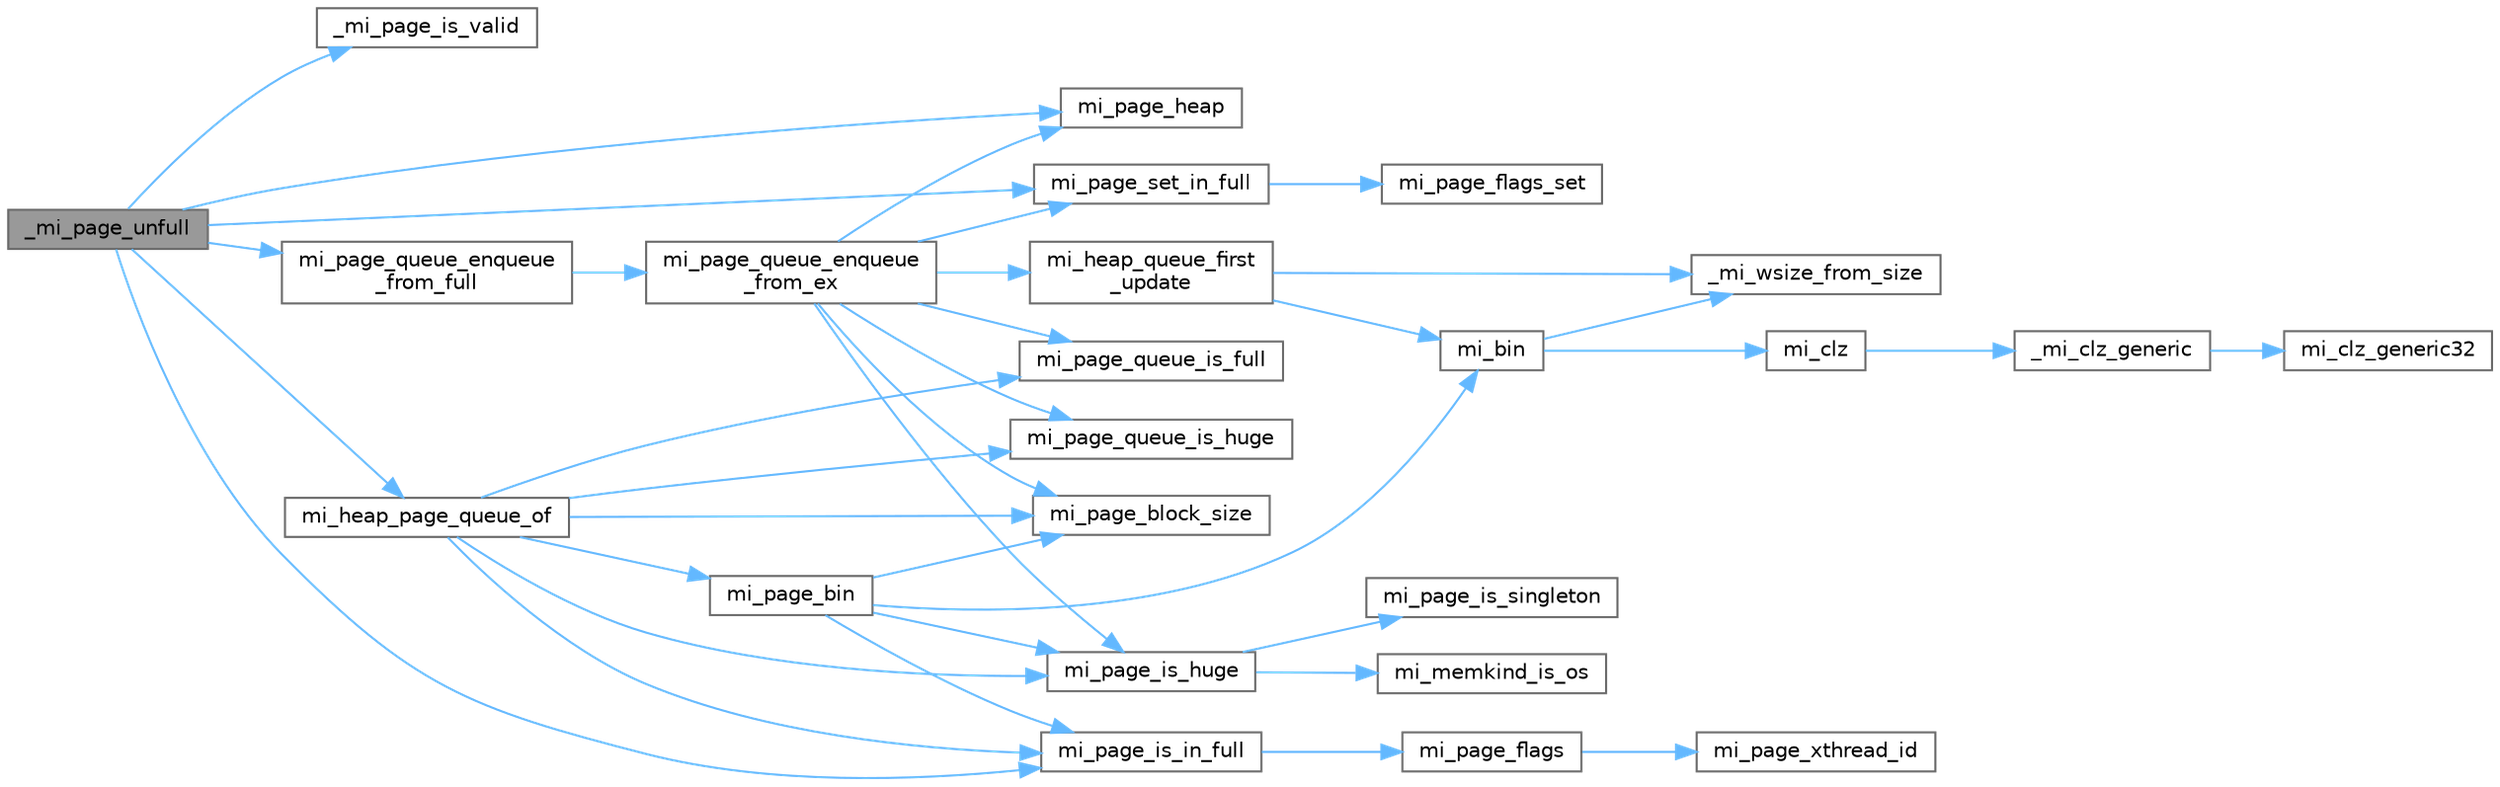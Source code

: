 digraph "_mi_page_unfull"
{
 // LATEX_PDF_SIZE
  bgcolor="transparent";
  edge [fontname=Helvetica,fontsize=10,labelfontname=Helvetica,labelfontsize=10];
  node [fontname=Helvetica,fontsize=10,shape=box,height=0.2,width=0.4];
  rankdir="LR";
  Node1 [id="Node000001",label="_mi_page_unfull",height=0.2,width=0.4,color="gray40", fillcolor="grey60", style="filled", fontcolor="black",tooltip=" "];
  Node1 -> Node2 [id="edge36_Node000001_Node000002",color="steelblue1",style="solid",tooltip=" "];
  Node2 [id="Node000002",label="_mi_page_is_valid",height=0.2,width=0.4,color="grey40", fillcolor="white", style="filled",URL="$_e_a_s_t_l_2packages_2mimalloc_2include_2mimalloc_2internal_8h.html#af1d572618734511626662f9f7befb8e9",tooltip=" "];
  Node1 -> Node3 [id="edge37_Node000001_Node000003",color="steelblue1",style="solid",tooltip=" "];
  Node3 [id="Node000003",label="mi_heap_page_queue_of",height=0.2,width=0.4,color="grey40", fillcolor="white", style="filled",URL="$page-queue_8c.html#aa50524f852ac833fcf366b583c9ebfaa",tooltip=" "];
  Node3 -> Node4 [id="edge38_Node000003_Node000004",color="steelblue1",style="solid",tooltip=" "];
  Node4 [id="Node000004",label="mi_page_bin",height=0.2,width=0.4,color="grey40", fillcolor="white", style="filled",URL="$page-queue_8c.html#a9ffcf338faf74ed684dc0859345b4d6e",tooltip=" "];
  Node4 -> Node5 [id="edge39_Node000004_Node000005",color="steelblue1",style="solid",tooltip=" "];
  Node5 [id="Node000005",label="mi_bin",height=0.2,width=0.4,color="grey40", fillcolor="white", style="filled",URL="$page-queue_8c.html#accb1e44eb166c3b6fa8f5567d0acf085",tooltip=" "];
  Node5 -> Node6 [id="edge40_Node000005_Node000006",color="steelblue1",style="solid",tooltip=" "];
  Node6 [id="Node000006",label="_mi_wsize_from_size",height=0.2,width=0.4,color="grey40", fillcolor="white", style="filled",URL="$_e_a_s_t_l_2packages_2mimalloc_2include_2mimalloc_2internal_8h.html#a7d12fa8e45201ef1ba892c927d3b8ad1",tooltip=" "];
  Node5 -> Node7 [id="edge41_Node000005_Node000007",color="steelblue1",style="solid",tooltip=" "];
  Node7 [id="Node000007",label="mi_clz",height=0.2,width=0.4,color="grey40", fillcolor="white", style="filled",URL="$bits_8h.html#af432eec4ac40df0b60ba04ea09a103fb",tooltip=" "];
  Node7 -> Node8 [id="edge42_Node000007_Node000008",color="steelblue1",style="solid",tooltip=" "];
  Node8 [id="Node000008",label="_mi_clz_generic",height=0.2,width=0.4,color="grey40", fillcolor="white", style="filled",URL="$libc_8c.html#a1bc7ba0ba86e936bbfd596d1285cf9e0",tooltip=" "];
  Node8 -> Node9 [id="edge43_Node000008_Node000009",color="steelblue1",style="solid",tooltip=" "];
  Node9 [id="Node000009",label="mi_clz_generic32",height=0.2,width=0.4,color="grey40", fillcolor="white", style="filled",URL="$libc_8c.html#aa16c4ab1fbf97c298ce47bb145cd42e9",tooltip=" "];
  Node4 -> Node10 [id="edge44_Node000004_Node000010",color="steelblue1",style="solid",tooltip=" "];
  Node10 [id="Node000010",label="mi_page_block_size",height=0.2,width=0.4,color="grey40", fillcolor="white", style="filled",URL="$_e_a_s_t_l_2packages_2mimalloc_2include_2mimalloc_2internal_8h.html#a6134893990c1f09da2b40092ceecc780",tooltip=" "];
  Node4 -> Node11 [id="edge45_Node000004_Node000011",color="steelblue1",style="solid",tooltip=" "];
  Node11 [id="Node000011",label="mi_page_is_huge",height=0.2,width=0.4,color="grey40", fillcolor="white", style="filled",URL="$_e_a_s_t_l_2packages_2mimalloc_2include_2mimalloc_2internal_8h.html#aebe1b18846bd3fc16de5b52cd2250bec",tooltip=" "];
  Node11 -> Node12 [id="edge46_Node000011_Node000012",color="steelblue1",style="solid",tooltip=" "];
  Node12 [id="Node000012",label="mi_memkind_is_os",height=0.2,width=0.4,color="grey40", fillcolor="white", style="filled",URL="$types_8h.html#a7b53315c793e6a0934fb369cfb0dc388",tooltip=" "];
  Node11 -> Node13 [id="edge47_Node000011_Node000013",color="steelblue1",style="solid",tooltip=" "];
  Node13 [id="Node000013",label="mi_page_is_singleton",height=0.2,width=0.4,color="grey40", fillcolor="white", style="filled",URL="$_e_a_s_t_l_2packages_2mimalloc_2include_2mimalloc_2internal_8h.html#a1b94ed5207a90334cdecba2006d91038",tooltip=" "];
  Node4 -> Node14 [id="edge48_Node000004_Node000014",color="steelblue1",style="solid",tooltip=" "];
  Node14 [id="Node000014",label="mi_page_is_in_full",height=0.2,width=0.4,color="grey40", fillcolor="white", style="filled",URL="$_e_a_s_t_l_2packages_2mimalloc_2include_2mimalloc_2internal_8h.html#a250f4d0710309fb1cff782cd06644842",tooltip=" "];
  Node14 -> Node15 [id="edge49_Node000014_Node000015",color="steelblue1",style="solid",tooltip=" "];
  Node15 [id="Node000015",label="mi_page_flags",height=0.2,width=0.4,color="grey40", fillcolor="white", style="filled",URL="$_e_a_s_t_l_2packages_2mimalloc_2include_2mimalloc_2internal_8h.html#a3d26e50ecf7ae2045d2a6dc69c3c30c8",tooltip=" "];
  Node15 -> Node16 [id="edge50_Node000015_Node000016",color="steelblue1",style="solid",tooltip=" "];
  Node16 [id="Node000016",label="mi_page_xthread_id",height=0.2,width=0.4,color="grey40", fillcolor="white", style="filled",URL="$_e_a_s_t_l_2packages_2mimalloc_2include_2mimalloc_2internal_8h.html#af15a53be4fb9aa00af3c25632b1b1dac",tooltip=" "];
  Node3 -> Node10 [id="edge51_Node000003_Node000010",color="steelblue1",style="solid",tooltip=" "];
  Node3 -> Node11 [id="edge52_Node000003_Node000011",color="steelblue1",style="solid",tooltip=" "];
  Node3 -> Node14 [id="edge53_Node000003_Node000014",color="steelblue1",style="solid",tooltip=" "];
  Node3 -> Node17 [id="edge54_Node000003_Node000017",color="steelblue1",style="solid",tooltip=" "];
  Node17 [id="Node000017",label="mi_page_queue_is_full",height=0.2,width=0.4,color="grey40", fillcolor="white", style="filled",URL="$page-queue_8c.html#a3529cdf6a99d843e38810b5d241982ba",tooltip=" "];
  Node3 -> Node18 [id="edge55_Node000003_Node000018",color="steelblue1",style="solid",tooltip=" "];
  Node18 [id="Node000018",label="mi_page_queue_is_huge",height=0.2,width=0.4,color="grey40", fillcolor="white", style="filled",URL="$page-queue_8c.html#a06408445b78873dce28c5c6e29be9153",tooltip=" "];
  Node1 -> Node19 [id="edge56_Node000001_Node000019",color="steelblue1",style="solid",tooltip=" "];
  Node19 [id="Node000019",label="mi_page_heap",height=0.2,width=0.4,color="grey40", fillcolor="white", style="filled",URL="$_e_a_s_t_l_2packages_2mimalloc_2include_2mimalloc_2internal_8h.html#a35ba87308ac94f73791017e50d3ab4c7",tooltip=" "];
  Node1 -> Node14 [id="edge57_Node000001_Node000014",color="steelblue1",style="solid",tooltip=" "];
  Node1 -> Node20 [id="edge58_Node000001_Node000020",color="steelblue1",style="solid",tooltip=" "];
  Node20 [id="Node000020",label="mi_page_queue_enqueue\l_from_full",height=0.2,width=0.4,color="grey40", fillcolor="white", style="filled",URL="$page-queue_8c.html#aa4057c2fc6d8f9e1d6bb30ebbc3123aa",tooltip=" "];
  Node20 -> Node21 [id="edge59_Node000020_Node000021",color="steelblue1",style="solid",tooltip=" "];
  Node21 [id="Node000021",label="mi_page_queue_enqueue\l_from_ex",height=0.2,width=0.4,color="grey40", fillcolor="white", style="filled",URL="$page-queue_8c.html#ae8a9a07f17a46b92a01a0017ac7b9a60",tooltip=" "];
  Node21 -> Node22 [id="edge60_Node000021_Node000022",color="steelblue1",style="solid",tooltip=" "];
  Node22 [id="Node000022",label="mi_heap_queue_first\l_update",height=0.2,width=0.4,color="grey40", fillcolor="white", style="filled",URL="$page-queue_8c.html#a490c11a0d3839b4803aa2a8289ca245d",tooltip=" "];
  Node22 -> Node6 [id="edge61_Node000022_Node000006",color="steelblue1",style="solid",tooltip=" "];
  Node22 -> Node5 [id="edge62_Node000022_Node000005",color="steelblue1",style="solid",tooltip=" "];
  Node21 -> Node10 [id="edge63_Node000021_Node000010",color="steelblue1",style="solid",tooltip=" "];
  Node21 -> Node19 [id="edge64_Node000021_Node000019",color="steelblue1",style="solid",tooltip=" "];
  Node21 -> Node11 [id="edge65_Node000021_Node000011",color="steelblue1",style="solid",tooltip=" "];
  Node21 -> Node17 [id="edge66_Node000021_Node000017",color="steelblue1",style="solid",tooltip=" "];
  Node21 -> Node18 [id="edge67_Node000021_Node000018",color="steelblue1",style="solid",tooltip=" "];
  Node21 -> Node23 [id="edge68_Node000021_Node000023",color="steelblue1",style="solid",tooltip=" "];
  Node23 [id="Node000023",label="mi_page_set_in_full",height=0.2,width=0.4,color="grey40", fillcolor="white", style="filled",URL="$_e_a_s_t_l_2packages_2mimalloc_2include_2mimalloc_2internal_8h.html#a4b587eab21fd150918b1c57244c17d27",tooltip=" "];
  Node23 -> Node24 [id="edge69_Node000023_Node000024",color="steelblue1",style="solid",tooltip=" "];
  Node24 [id="Node000024",label="mi_page_flags_set",height=0.2,width=0.4,color="grey40", fillcolor="white", style="filled",URL="$_e_a_s_t_l_2packages_2mimalloc_2include_2mimalloc_2internal_8h.html#a4097f3c754d8ff889e948cf064c2b860",tooltip=" "];
  Node1 -> Node23 [id="edge70_Node000001_Node000023",color="steelblue1",style="solid",tooltip=" "];
}
